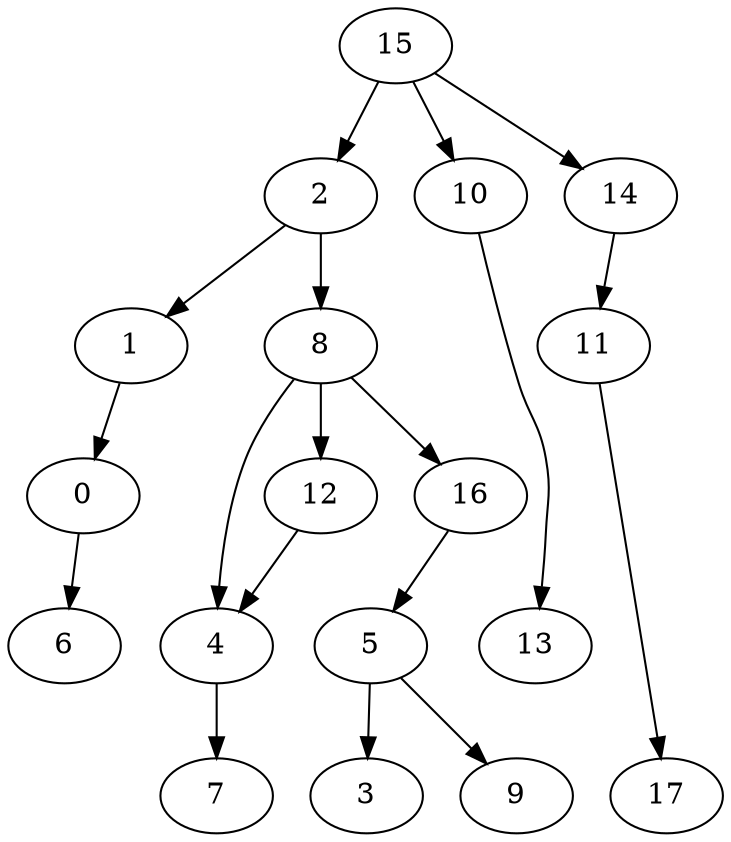 digraph G {
    0;
    6;
    1;
    2;
    8;
    4;
    12;
    16;
    7;
    5;
    3;
    9;
    10;
    13;
    11;
    17;
    14;
    15;
    0 -> 6 [weight=0];
    1 -> 0 [weight=0];
    2 -> 1 [weight=0];
    2 -> 8 [weight=1];
    8 -> 4 [weight=0];
    8 -> 12 [weight=1];
    8 -> 16 [weight=0];
    4 -> 7 [weight=2];
    12 -> 4 [weight=0];
    16 -> 5 [weight=0];
    5 -> 3 [weight=0];
    5 -> 9 [weight=0];
    10 -> 13 [weight=0];
    11 -> 17 [weight=0];
    14 -> 11 [weight=0];
    15 -> 2 [weight=0];
    15 -> 10 [weight=0];
    15 -> 14 [weight=0];
}
